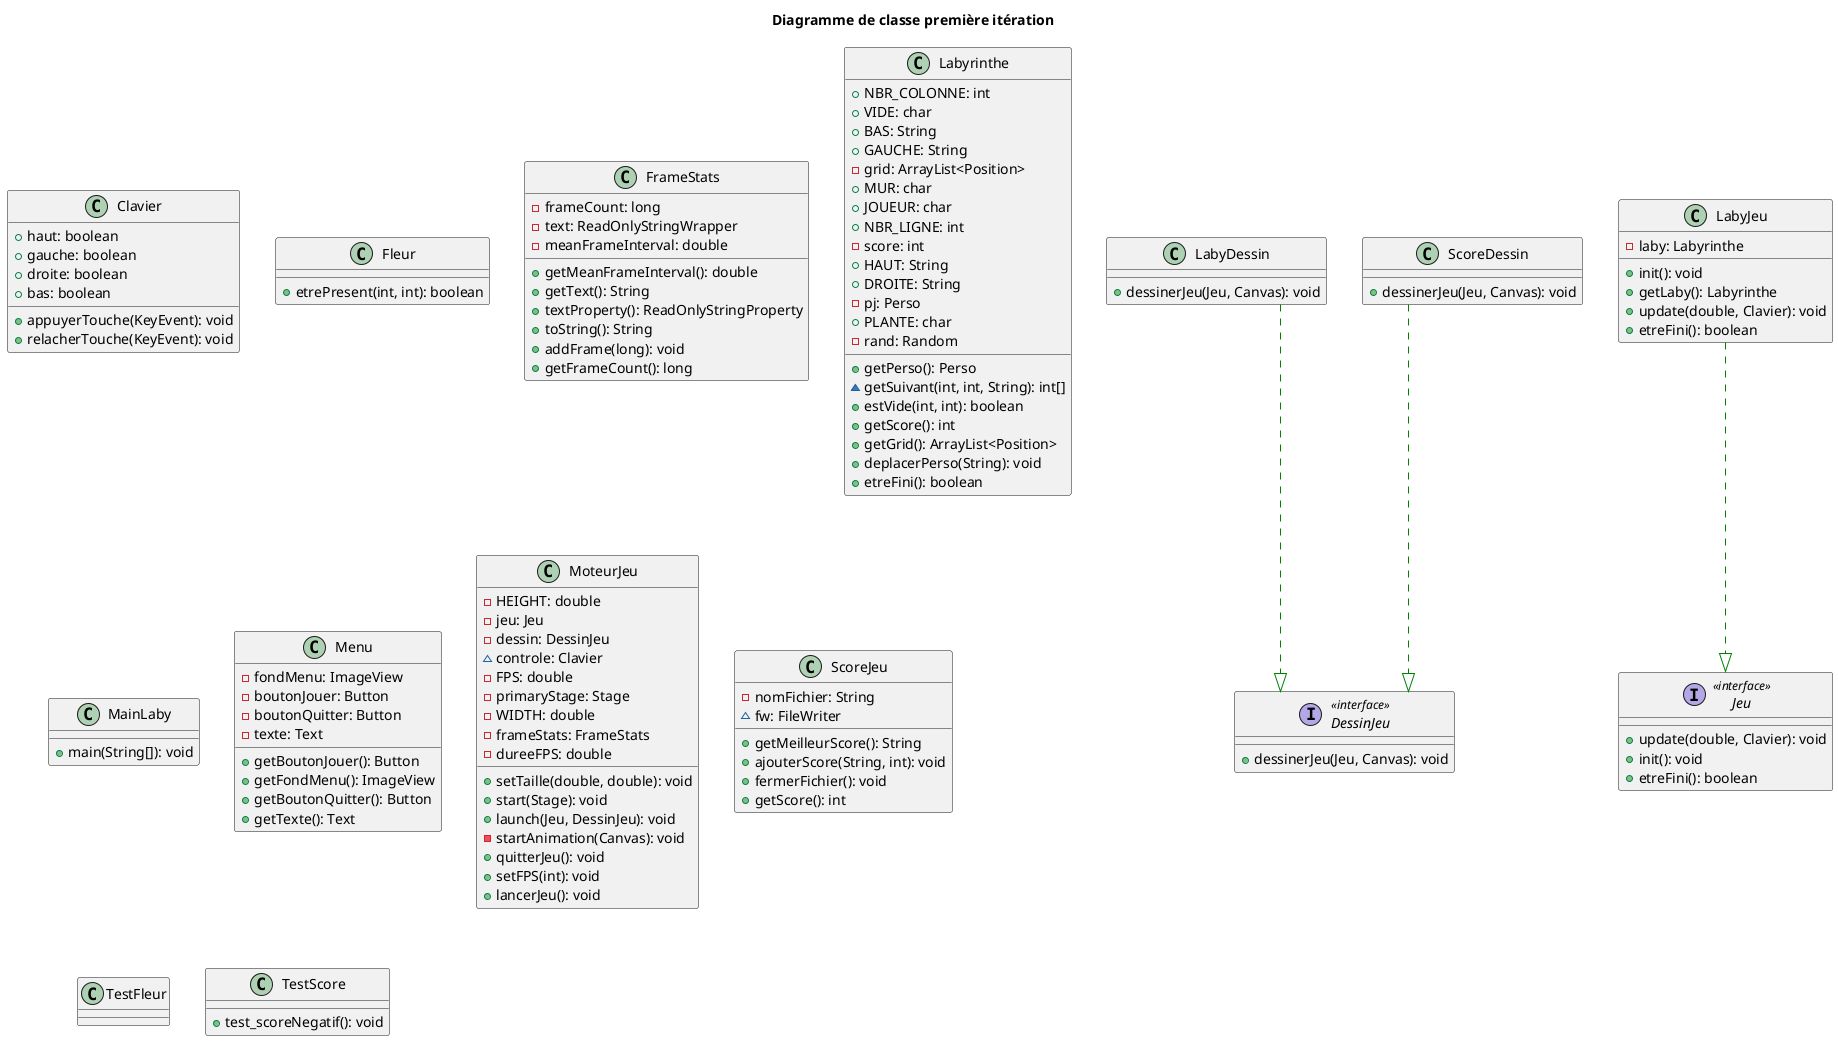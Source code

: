 @startuml
skinparam linetype ortho
title Diagramme de classe première itération
class Clavier {
  + haut: boolean
  + gauche: boolean
  + droite: boolean
  + bas: boolean
  + appuyerTouche(KeyEvent): void
  + relacherTouche(KeyEvent): void
}
interface DessinJeu << interface >> {
  + dessinerJeu(Jeu, Canvas): void
}
class Fleur {
  + etrePresent(int, int): boolean
}
class FrameStats {
  - frameCount: long
  - text: ReadOnlyStringWrapper
  - meanFrameInterval: double
  + getMeanFrameInterval(): double
  + getText(): String
  + textProperty(): ReadOnlyStringProperty
  + toString(): String
  + addFrame(long): void
  + getFrameCount(): long
}
interface Jeu << interface >> {
  + update(double, Clavier): void
  + init(): void
  + etreFini(): boolean
}
class LabyDessin {
  + dessinerJeu(Jeu, Canvas): void
}
class LabyJeu {
  - laby: Labyrinthe
  + init(): void
  + getLaby(): Labyrinthe
  + update(double, Clavier): void
  + etreFini(): boolean
}
class Labyrinthe {
  + NBR_COLONNE: int
  + VIDE: char
  + BAS: String
  + GAUCHE: String
  - grid: ArrayList<Position>
  + MUR: char
  + JOUEUR: char
  + NBR_LIGNE: int
  - score: int
  + HAUT: String
  + DROITE: String
  - pj: Perso
  + PLANTE: char
  - rand: Random
  + getPerso(): Perso
  ~ getSuivant(int, int, String): int[]
  + estVide(int, int): boolean
  + getScore(): int
  + getGrid(): ArrayList<Position>
  + deplacerPerso(String): void
  + etreFini(): boolean
}
class MainLaby {
  + main(String[]): void
}
class Menu {
  - fondMenu: ImageView
  - boutonJouer: Button
  - boutonQuitter: Button
  - texte: Text
  + getBoutonJouer(): Button
  + getFondMenu(): ImageView
  + getBoutonQuitter(): Button
  + getTexte(): Text
}
class MoteurJeu {
  - HEIGHT: double
  - jeu: Jeu
  - dessin: DessinJeu
  ~ controle: Clavier
  - FPS: double
  - primaryStage: Stage
  - WIDTH: double
  - frameStats: FrameStats
  - dureeFPS: double
  + setTaille(double, double): void
  + start(Stage): void
  + launch(Jeu, DessinJeu): void
  - startAnimation(Canvas): void
  + quitterJeu(): void
  + setFPS(int): void
  + lancerJeu(): void
}


class ScoreDessin {
  + dessinerJeu(Jeu, Canvas): void
}
class ScoreJeu {
  - nomFichier: String
  ~ fw: FileWriter
  + getMeilleurScore(): String
  + ajouterScore(String, int): void
  + fermerFichier(): void
  + getScore(): int
}
class TestFleur
class TestScore {
  + test_scoreNegatif(): void
}

LabyDessin   -[#008200,dashed]-^  DessinJeu
LabyJeu      -[#008200,dashed]-^  Jeu         
ScoreDessin  -[#008200,dashed]-^  DessinJeu
@enduml
